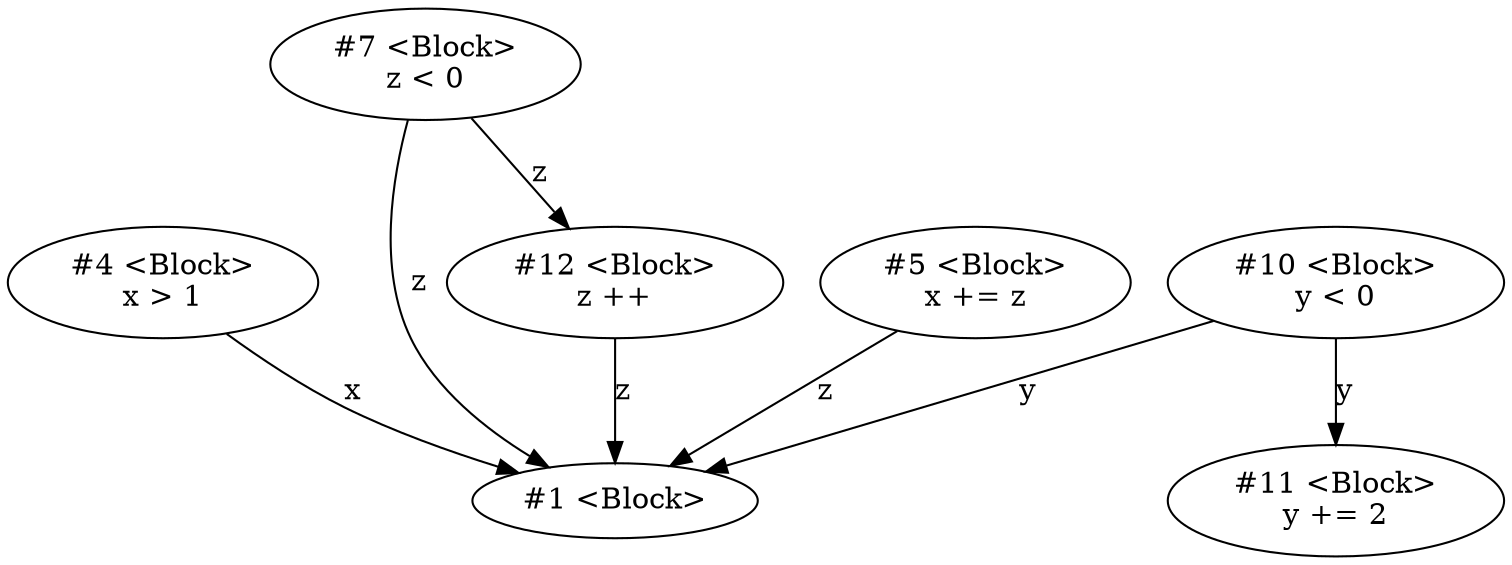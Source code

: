 strict digraph  {
4 [label="#4 &lt;Block&gt;\nx > 1"];
1 [label="#1 &lt;Block&gt;\n"];
7 [label="#7 &lt;Block&gt;\nz < 0"];
12 [label="#12 &lt;Block&gt;\nz ++"];
5 [label="#5 &lt;Block&gt;\nx += z"];
10 [label="#10 &lt;Block&gt;\ny < 0"];
11 [label="#11 &lt;Block&gt;\ny += 2"];
4 -> 1  [label=x];
7 -> 1  [label=z];
7 -> 12  [label=z];
12 -> 1  [label=z];
5 -> 1  [label=z];
10 -> 1  [label=y];
10 -> 11  [label=y];
}
